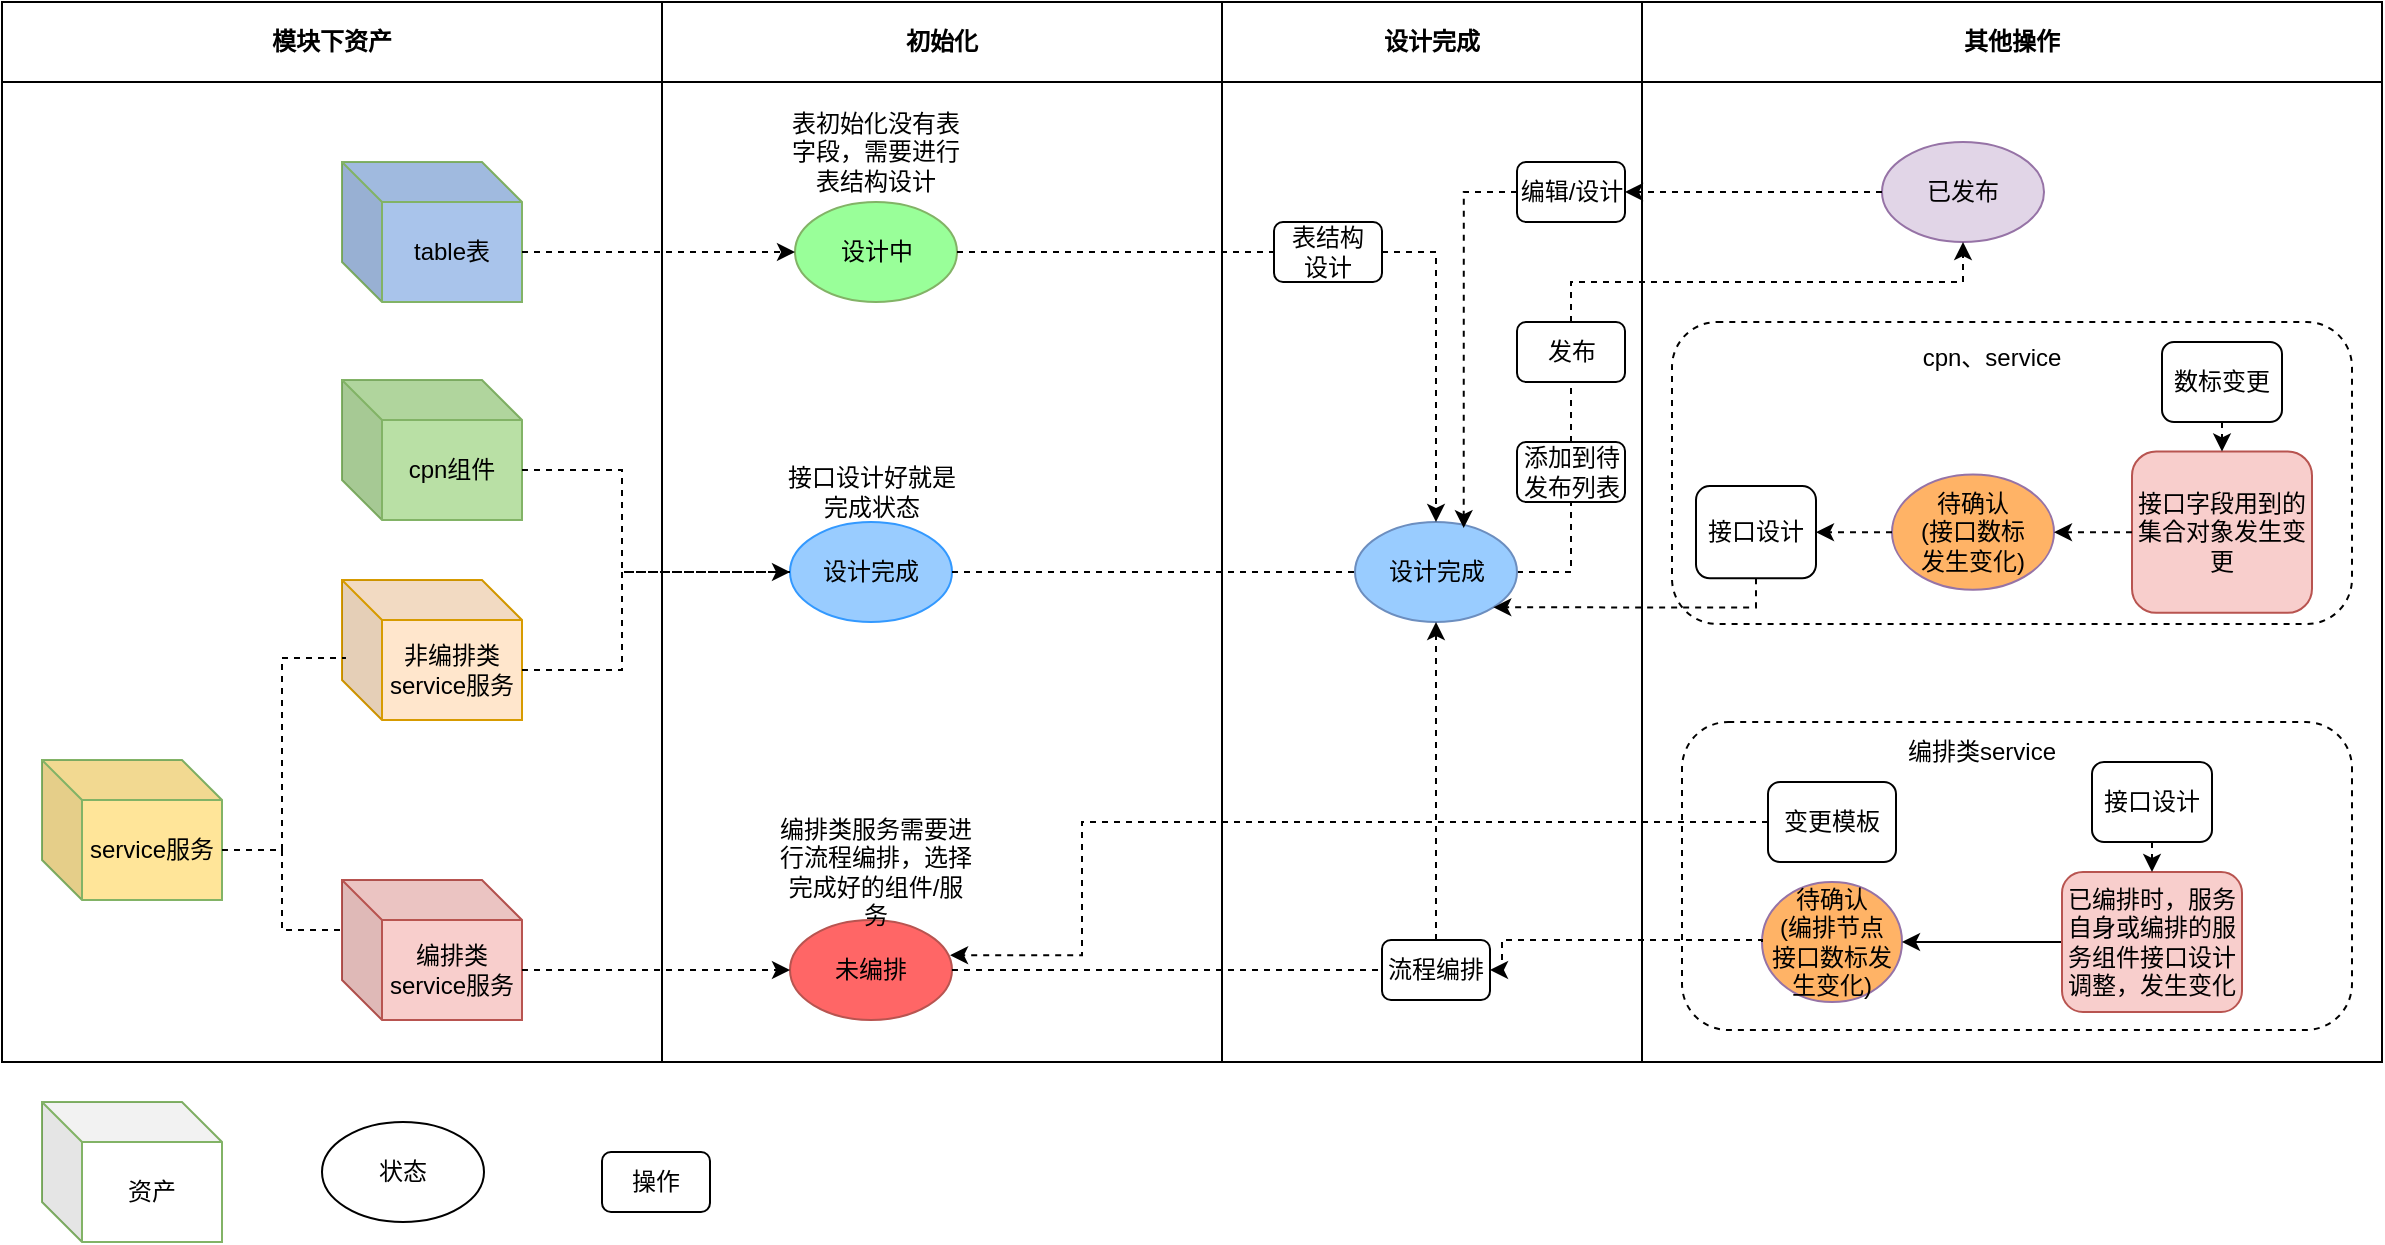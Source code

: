 <mxfile version="24.7.6">
  <diagram name="第 1 页" id="Ee6zAGyiRHo_Zq3x_8Np">
    <mxGraphModel dx="1789" dy="1011" grid="1" gridSize="10" guides="1" tooltips="1" connect="1" arrows="1" fold="1" page="1" pageScale="1" pageWidth="827" pageHeight="1169" math="0" shadow="0">
      <root>
        <mxCell id="0" />
        <mxCell id="1" parent="0" />
        <mxCell id="ZE998qbr8q_YgZso3SKQ-7" value="初始化" style="swimlane;whiteSpace=wrap;html=1;startSize=40;" vertex="1" parent="1">
          <mxGeometry x="340" y="10" width="280" height="530" as="geometry" />
        </mxCell>
        <mxCell id="ZE998qbr8q_YgZso3SKQ-22" value="设计完成" style="ellipse;whiteSpace=wrap;html=1;fillColor=#99CCFF;strokeColor=#3399FF;" vertex="1" parent="ZE998qbr8q_YgZso3SKQ-7">
          <mxGeometry x="64" y="260" width="81" height="50" as="geometry" />
        </mxCell>
        <mxCell id="ZE998qbr8q_YgZso3SKQ-36" value="接口设计好就是完成状态" style="text;strokeColor=none;align=center;fillColor=none;html=1;verticalAlign=middle;whiteSpace=wrap;rounded=0;" vertex="1" parent="ZE998qbr8q_YgZso3SKQ-7">
          <mxGeometry x="61.5" y="230" width="86" height="30" as="geometry" />
        </mxCell>
        <mxCell id="ZE998qbr8q_YgZso3SKQ-48" value="未编排" style="ellipse;whiteSpace=wrap;html=1;fillColor=#FF6666;strokeColor=#b85450;" vertex="1" parent="ZE998qbr8q_YgZso3SKQ-7">
          <mxGeometry x="64" y="459" width="81" height="50" as="geometry" />
        </mxCell>
        <mxCell id="ZE998qbr8q_YgZso3SKQ-54" value="编排类服务需要进行流程编排，选择完成好的组件/服务" style="text;strokeColor=none;align=center;fillColor=none;html=1;verticalAlign=middle;whiteSpace=wrap;rounded=0;" vertex="1" parent="ZE998qbr8q_YgZso3SKQ-7">
          <mxGeometry x="57" y="410" width="100" height="49" as="geometry" />
        </mxCell>
        <mxCell id="ZE998qbr8q_YgZso3SKQ-56" value="设计中" style="ellipse;whiteSpace=wrap;html=1;fillColor=#99FF99;strokeColor=#82b366;" vertex="1" parent="ZE998qbr8q_YgZso3SKQ-7">
          <mxGeometry x="66.5" y="100" width="81" height="50" as="geometry" />
        </mxCell>
        <mxCell id="ZE998qbr8q_YgZso3SKQ-57" value="表初始化没有表字段，需要进行表结构设计" style="text;strokeColor=none;align=center;fillColor=none;html=1;verticalAlign=middle;whiteSpace=wrap;rounded=0;" vertex="1" parent="ZE998qbr8q_YgZso3SKQ-7">
          <mxGeometry x="64" y="60" width="86" height="30" as="geometry" />
        </mxCell>
        <mxCell id="ZE998qbr8q_YgZso3SKQ-6" value="模块下资产" style="swimlane;whiteSpace=wrap;html=1;startSize=40;" vertex="1" parent="1">
          <mxGeometry x="10" y="10" width="330" height="530" as="geometry" />
        </mxCell>
        <mxCell id="ZE998qbr8q_YgZso3SKQ-14" value="service服务" style="shape=cube;whiteSpace=wrap;html=1;boundedLbl=1;backgroundOutline=1;darkOpacity=0.05;darkOpacity2=0.1;fillColor=#FFE599;strokeColor=#82b366;" vertex="1" parent="ZE998qbr8q_YgZso3SKQ-6">
          <mxGeometry x="20" y="379" width="90" height="70" as="geometry" />
        </mxCell>
        <mxCell id="ZE998qbr8q_YgZso3SKQ-24" value="cpn组件" style="shape=cube;whiteSpace=wrap;html=1;boundedLbl=1;backgroundOutline=1;darkOpacity=0.05;darkOpacity2=0.1;fillColor=#B9E0A5;strokeColor=#82b366;" vertex="1" parent="ZE998qbr8q_YgZso3SKQ-6">
          <mxGeometry x="170" y="189" width="90" height="70" as="geometry" />
        </mxCell>
        <mxCell id="ZE998qbr8q_YgZso3SKQ-25" value="非编排类&lt;div&gt;service服务&lt;/div&gt;" style="shape=cube;whiteSpace=wrap;html=1;boundedLbl=1;backgroundOutline=1;darkOpacity=0.05;darkOpacity2=0.1;fillColor=#ffe6cc;strokeColor=#d79b00;" vertex="1" parent="ZE998qbr8q_YgZso3SKQ-6">
          <mxGeometry x="170" y="289" width="90" height="70" as="geometry" />
        </mxCell>
        <mxCell id="ZE998qbr8q_YgZso3SKQ-26" value="编排类&lt;div&gt;service服务&lt;/div&gt;" style="shape=cube;whiteSpace=wrap;html=1;boundedLbl=1;backgroundOutline=1;darkOpacity=0.05;darkOpacity2=0.1;fillColor=#f8cecc;strokeColor=#b85450;" vertex="1" parent="ZE998qbr8q_YgZso3SKQ-6">
          <mxGeometry x="170" y="439" width="90" height="70" as="geometry" />
        </mxCell>
        <mxCell id="ZE998qbr8q_YgZso3SKQ-27" value="table表" style="shape=cube;whiteSpace=wrap;html=1;boundedLbl=1;backgroundOutline=1;darkOpacity=0.05;darkOpacity2=0.1;fillColor=#A9C4EB;strokeColor=#82b366;" vertex="1" parent="ZE998qbr8q_YgZso3SKQ-6">
          <mxGeometry x="170" y="80" width="90" height="70" as="geometry" />
        </mxCell>
        <mxCell id="ZE998qbr8q_YgZso3SKQ-28" style="edgeStyle=orthogonalEdgeStyle;rounded=0;orthogonalLoop=1;jettySize=auto;html=1;exitX=0;exitY=0;exitDx=90;exitDy=45;exitPerimeter=0;entryX=0.022;entryY=0.557;entryDx=0;entryDy=0;entryPerimeter=0;dashed=1;endArrow=none;endFill=0;" edge="1" parent="ZE998qbr8q_YgZso3SKQ-6" source="ZE998qbr8q_YgZso3SKQ-14" target="ZE998qbr8q_YgZso3SKQ-25">
          <mxGeometry relative="1" as="geometry">
            <Array as="points">
              <mxPoint x="140" y="424" />
              <mxPoint x="140" y="328" />
            </Array>
          </mxGeometry>
        </mxCell>
        <mxCell id="ZE998qbr8q_YgZso3SKQ-29" style="edgeStyle=orthogonalEdgeStyle;rounded=0;orthogonalLoop=1;jettySize=auto;html=1;exitX=0;exitY=0;exitDx=90;exitDy=45;exitPerimeter=0;entryX=0;entryY=0;entryDx=0;entryDy=25;entryPerimeter=0;dashed=1;endArrow=none;endFill=0;" edge="1" parent="ZE998qbr8q_YgZso3SKQ-6" source="ZE998qbr8q_YgZso3SKQ-14" target="ZE998qbr8q_YgZso3SKQ-26">
          <mxGeometry relative="1" as="geometry" />
        </mxCell>
        <mxCell id="ZE998qbr8q_YgZso3SKQ-37" value="设计完成" style="swimlane;whiteSpace=wrap;html=1;startSize=40;" vertex="1" parent="1">
          <mxGeometry x="620" y="10" width="210" height="530" as="geometry" />
        </mxCell>
        <mxCell id="ZE998qbr8q_YgZso3SKQ-85" style="edgeStyle=orthogonalEdgeStyle;rounded=0;orthogonalLoop=1;jettySize=auto;html=1;exitX=1;exitY=0.5;exitDx=0;exitDy=0;entryX=0.5;entryY=1;entryDx=0;entryDy=0;dashed=1;endArrow=none;endFill=0;" edge="1" parent="ZE998qbr8q_YgZso3SKQ-37" source="ZE998qbr8q_YgZso3SKQ-38" target="ZE998qbr8q_YgZso3SKQ-84">
          <mxGeometry relative="1" as="geometry" />
        </mxCell>
        <mxCell id="ZE998qbr8q_YgZso3SKQ-38" value="设计完成" style="ellipse;whiteSpace=wrap;html=1;fillColor=#99CCFF;strokeColor=#6c8ebf;" vertex="1" parent="ZE998qbr8q_YgZso3SKQ-37">
          <mxGeometry x="66.5" y="260" width="81" height="50" as="geometry" />
        </mxCell>
        <mxCell id="ZE998qbr8q_YgZso3SKQ-68" style="edgeStyle=orthogonalEdgeStyle;rounded=0;orthogonalLoop=1;jettySize=auto;html=1;exitX=1;exitY=0.5;exitDx=0;exitDy=0;entryX=0.5;entryY=0;entryDx=0;entryDy=0;dashed=1;" edge="1" parent="ZE998qbr8q_YgZso3SKQ-37" source="ZE998qbr8q_YgZso3SKQ-66" target="ZE998qbr8q_YgZso3SKQ-38">
          <mxGeometry relative="1" as="geometry" />
        </mxCell>
        <mxCell id="ZE998qbr8q_YgZso3SKQ-66" value="表结构&lt;div&gt;设计&lt;/div&gt;" style="rounded=1;whiteSpace=wrap;html=1;" vertex="1" parent="ZE998qbr8q_YgZso3SKQ-37">
          <mxGeometry x="26" y="110" width="54" height="30" as="geometry" />
        </mxCell>
        <mxCell id="ZE998qbr8q_YgZso3SKQ-87" style="edgeStyle=orthogonalEdgeStyle;rounded=0;orthogonalLoop=1;jettySize=auto;html=1;exitX=0.5;exitY=0;exitDx=0;exitDy=0;entryX=0.5;entryY=1;entryDx=0;entryDy=0;dashed=1;endArrow=none;endFill=0;" edge="1" parent="ZE998qbr8q_YgZso3SKQ-37" source="ZE998qbr8q_YgZso3SKQ-84" target="ZE998qbr8q_YgZso3SKQ-86">
          <mxGeometry relative="1" as="geometry" />
        </mxCell>
        <mxCell id="ZE998qbr8q_YgZso3SKQ-84" value="添加到待发布列表" style="rounded=1;whiteSpace=wrap;html=1;" vertex="1" parent="ZE998qbr8q_YgZso3SKQ-37">
          <mxGeometry x="147.5" y="220" width="54" height="30" as="geometry" />
        </mxCell>
        <mxCell id="ZE998qbr8q_YgZso3SKQ-86" value="发布" style="rounded=1;whiteSpace=wrap;html=1;" vertex="1" parent="ZE998qbr8q_YgZso3SKQ-37">
          <mxGeometry x="147.5" y="160" width="54" height="30" as="geometry" />
        </mxCell>
        <mxCell id="ZE998qbr8q_YgZso3SKQ-106" style="edgeStyle=orthogonalEdgeStyle;rounded=0;orthogonalLoop=1;jettySize=auto;html=1;exitX=0.5;exitY=0;exitDx=0;exitDy=0;entryX=0.5;entryY=1;entryDx=0;entryDy=0;dashed=1;" edge="1" parent="ZE998qbr8q_YgZso3SKQ-37" source="ZE998qbr8q_YgZso3SKQ-62" target="ZE998qbr8q_YgZso3SKQ-38">
          <mxGeometry relative="1" as="geometry" />
        </mxCell>
        <mxCell id="ZE998qbr8q_YgZso3SKQ-62" value="流程编排" style="rounded=1;whiteSpace=wrap;html=1;fillColor=#FFFFFF;strokeColor=#000000;" vertex="1" parent="ZE998qbr8q_YgZso3SKQ-37">
          <mxGeometry x="80" y="469" width="54" height="30" as="geometry" />
        </mxCell>
        <mxCell id="ZE998qbr8q_YgZso3SKQ-145" value="编辑/设计" style="rounded=1;whiteSpace=wrap;html=1;" vertex="1" parent="ZE998qbr8q_YgZso3SKQ-37">
          <mxGeometry x="147.5" y="80" width="54" height="30" as="geometry" />
        </mxCell>
        <mxCell id="ZE998qbr8q_YgZso3SKQ-147" style="edgeStyle=orthogonalEdgeStyle;rounded=0;orthogonalLoop=1;jettySize=auto;html=1;exitX=0;exitY=0.5;exitDx=0;exitDy=0;entryX=0.671;entryY=0.061;entryDx=0;entryDy=0;entryPerimeter=0;dashed=1;" edge="1" parent="ZE998qbr8q_YgZso3SKQ-37" source="ZE998qbr8q_YgZso3SKQ-145" target="ZE998qbr8q_YgZso3SKQ-38">
          <mxGeometry relative="1" as="geometry" />
        </mxCell>
        <mxCell id="ZE998qbr8q_YgZso3SKQ-50" style="edgeStyle=orthogonalEdgeStyle;rounded=0;orthogonalLoop=1;jettySize=auto;html=1;exitX=0;exitY=0;exitDx=90;exitDy=45;exitPerimeter=0;entryX=0;entryY=0.5;entryDx=0;entryDy=0;dashed=1;endArrow=classic;endFill=1;" edge="1" parent="1" source="ZE998qbr8q_YgZso3SKQ-26" target="ZE998qbr8q_YgZso3SKQ-48">
          <mxGeometry relative="1" as="geometry">
            <Array as="points">
              <mxPoint x="404" y="494" />
            </Array>
          </mxGeometry>
        </mxCell>
        <mxCell id="ZE998qbr8q_YgZso3SKQ-46" style="edgeStyle=orthogonalEdgeStyle;rounded=0;orthogonalLoop=1;jettySize=auto;html=1;exitX=0;exitY=0;exitDx=90;exitDy=45;exitPerimeter=0;endArrow=classic;endFill=1;dashed=1;entryX=0;entryY=0.5;entryDx=0;entryDy=0;" edge="1" parent="1" source="ZE998qbr8q_YgZso3SKQ-24" target="ZE998qbr8q_YgZso3SKQ-22">
          <mxGeometry relative="1" as="geometry">
            <mxPoint x="400" y="244" as="targetPoint" />
            <Array as="points">
              <mxPoint x="320" y="244" />
              <mxPoint x="320" y="295" />
            </Array>
          </mxGeometry>
        </mxCell>
        <mxCell id="ZE998qbr8q_YgZso3SKQ-44" style="edgeStyle=orthogonalEdgeStyle;rounded=0;orthogonalLoop=1;jettySize=auto;html=1;exitX=0;exitY=0;exitDx=90;exitDy=45;exitPerimeter=0;dashed=1;endArrow=none;endFill=0;entryX=0;entryY=0.5;entryDx=0;entryDy=0;" edge="1" parent="1" source="ZE998qbr8q_YgZso3SKQ-25" target="ZE998qbr8q_YgZso3SKQ-22">
          <mxGeometry relative="1" as="geometry">
            <mxPoint x="330" y="240" as="targetPoint" />
            <Array as="points">
              <mxPoint x="320" y="344" />
              <mxPoint x="320" y="295" />
            </Array>
          </mxGeometry>
        </mxCell>
        <mxCell id="ZE998qbr8q_YgZso3SKQ-59" style="edgeStyle=orthogonalEdgeStyle;rounded=0;orthogonalLoop=1;jettySize=auto;html=1;exitX=0;exitY=0;exitDx=90;exitDy=45;exitPerimeter=0;dashed=1;" edge="1" parent="1" source="ZE998qbr8q_YgZso3SKQ-27" target="ZE998qbr8q_YgZso3SKQ-56">
          <mxGeometry relative="1" as="geometry" />
        </mxCell>
        <mxCell id="ZE998qbr8q_YgZso3SKQ-61" style="edgeStyle=orthogonalEdgeStyle;rounded=0;orthogonalLoop=1;jettySize=auto;html=1;exitX=1;exitY=0.5;exitDx=0;exitDy=0;entryX=0;entryY=0.5;entryDx=0;entryDy=0;endArrow=none;endFill=0;dashed=1;" edge="1" parent="1" source="ZE998qbr8q_YgZso3SKQ-22" target="ZE998qbr8q_YgZso3SKQ-38">
          <mxGeometry relative="1" as="geometry" />
        </mxCell>
        <mxCell id="ZE998qbr8q_YgZso3SKQ-67" style="edgeStyle=orthogonalEdgeStyle;rounded=0;orthogonalLoop=1;jettySize=auto;html=1;exitX=1;exitY=0.5;exitDx=0;exitDy=0;endArrow=none;endFill=0;dashed=1;" edge="1" parent="1" source="ZE998qbr8q_YgZso3SKQ-56" target="ZE998qbr8q_YgZso3SKQ-66">
          <mxGeometry relative="1" as="geometry" />
        </mxCell>
        <mxCell id="ZE998qbr8q_YgZso3SKQ-69" value="其他操作" style="swimlane;whiteSpace=wrap;html=1;startSize=40;" vertex="1" parent="1">
          <mxGeometry x="830" y="10" width="370" height="530" as="geometry" />
        </mxCell>
        <mxCell id="ZE998qbr8q_YgZso3SKQ-112" value="" style="rounded=1;whiteSpace=wrap;html=1;dashed=1;" vertex="1" parent="ZE998qbr8q_YgZso3SKQ-69">
          <mxGeometry x="20" y="360" width="335" height="154" as="geometry" />
        </mxCell>
        <mxCell id="ZE998qbr8q_YgZso3SKQ-70" value="已发布" style="ellipse;whiteSpace=wrap;html=1;fillColor=#e1d5e7;strokeColor=#9673a6;" vertex="1" parent="ZE998qbr8q_YgZso3SKQ-69">
          <mxGeometry x="120" y="70" width="81" height="50" as="geometry" />
        </mxCell>
        <mxCell id="ZE998qbr8q_YgZso3SKQ-107" value="待确认&lt;div&gt;(编排节点&lt;/div&gt;&lt;div&gt;接口数标发生变化)&lt;/div&gt;" style="ellipse;whiteSpace=wrap;html=1;fillColor=#FFB366;strokeColor=#9673a6;" vertex="1" parent="ZE998qbr8q_YgZso3SKQ-69">
          <mxGeometry x="60" y="440" width="70" height="60" as="geometry" />
        </mxCell>
        <mxCell id="ZE998qbr8q_YgZso3SKQ-126" style="edgeStyle=orthogonalEdgeStyle;rounded=0;orthogonalLoop=1;jettySize=auto;html=1;exitX=0;exitY=0.5;exitDx=0;exitDy=0;entryX=1;entryY=0.5;entryDx=0;entryDy=0;" edge="1" parent="ZE998qbr8q_YgZso3SKQ-69" source="ZE998qbr8q_YgZso3SKQ-108" target="ZE998qbr8q_YgZso3SKQ-107">
          <mxGeometry relative="1" as="geometry" />
        </mxCell>
        <mxCell id="ZE998qbr8q_YgZso3SKQ-108" value="已编排时，服务自身或编排的服务组件接口设计调整，发生变化" style="rounded=1;whiteSpace=wrap;html=1;fillColor=#f8cecc;strokeColor=#b85450;" vertex="1" parent="ZE998qbr8q_YgZso3SKQ-69">
          <mxGeometry x="210" y="435" width="90" height="70" as="geometry" />
        </mxCell>
        <mxCell id="ZE998qbr8q_YgZso3SKQ-120" value="编排类service" style="text;strokeColor=none;align=center;fillColor=none;html=1;verticalAlign=middle;whiteSpace=wrap;rounded=0;" vertex="1" parent="ZE998qbr8q_YgZso3SKQ-69">
          <mxGeometry x="120" y="360" width="100" height="30" as="geometry" />
        </mxCell>
        <mxCell id="ZE998qbr8q_YgZso3SKQ-122" value="" style="group;fillColor=#FFFFFF;" vertex="1" connectable="0" parent="ZE998qbr8q_YgZso3SKQ-69">
          <mxGeometry x="15" y="160" width="340" height="151" as="geometry" />
        </mxCell>
        <mxCell id="ZE998qbr8q_YgZso3SKQ-109" value="" style="rounded=1;whiteSpace=wrap;html=1;dashed=1;" vertex="1" parent="ZE998qbr8q_YgZso3SKQ-122">
          <mxGeometry width="340" height="151" as="geometry" />
        </mxCell>
        <mxCell id="ZE998qbr8q_YgZso3SKQ-94" value="待确认&lt;div&gt;(接口数标&lt;/div&gt;&lt;div&gt;发生变化)&lt;/div&gt;" style="ellipse;whiteSpace=wrap;html=1;fillColor=#FFB366;strokeColor=#9673a6;" vertex="1" parent="ZE998qbr8q_YgZso3SKQ-122">
          <mxGeometry x="110" y="76.26" width="81" height="57.634" as="geometry" />
        </mxCell>
        <mxCell id="ZE998qbr8q_YgZso3SKQ-96" value="接口字段用到的集合对象发生变更" style="rounded=1;whiteSpace=wrap;html=1;fillColor=#f8cecc;strokeColor=#b85450;" vertex="1" parent="ZE998qbr8q_YgZso3SKQ-122">
          <mxGeometry x="230" y="64.733" width="90" height="80.687" as="geometry" />
        </mxCell>
        <mxCell id="ZE998qbr8q_YgZso3SKQ-98" value="接口设计" style="rounded=1;whiteSpace=wrap;html=1;fillColor=#FFFFFF;strokeColor=#000000;" vertex="1" parent="ZE998qbr8q_YgZso3SKQ-122">
          <mxGeometry x="12" y="82.023" width="60" height="46.107" as="geometry" />
        </mxCell>
        <mxCell id="ZE998qbr8q_YgZso3SKQ-110" value="cpn、service" style="text;strokeColor=none;align=center;fillColor=none;html=1;verticalAlign=middle;whiteSpace=wrap;rounded=0;" vertex="1" parent="ZE998qbr8q_YgZso3SKQ-122">
          <mxGeometry x="110" y="1.153" width="100" height="34.58" as="geometry" />
        </mxCell>
        <mxCell id="ZE998qbr8q_YgZso3SKQ-102" style="edgeStyle=orthogonalEdgeStyle;rounded=0;orthogonalLoop=1;jettySize=auto;html=1;exitX=0;exitY=0.5;exitDx=0;exitDy=0;entryX=1;entryY=0.5;entryDx=0;entryDy=0;dashed=1;" edge="1" parent="ZE998qbr8q_YgZso3SKQ-122" source="ZE998qbr8q_YgZso3SKQ-96" target="ZE998qbr8q_YgZso3SKQ-94">
          <mxGeometry relative="1" as="geometry" />
        </mxCell>
        <mxCell id="ZE998qbr8q_YgZso3SKQ-104" style="edgeStyle=orthogonalEdgeStyle;rounded=0;orthogonalLoop=1;jettySize=auto;html=1;exitX=0;exitY=0.5;exitDx=0;exitDy=0;entryX=1;entryY=0.5;entryDx=0;entryDy=0;dashed=1;" edge="1" parent="ZE998qbr8q_YgZso3SKQ-122" source="ZE998qbr8q_YgZso3SKQ-94" target="ZE998qbr8q_YgZso3SKQ-98">
          <mxGeometry relative="1" as="geometry" />
        </mxCell>
        <mxCell id="ZE998qbr8q_YgZso3SKQ-128" style="edgeStyle=orthogonalEdgeStyle;rounded=0;orthogonalLoop=1;jettySize=auto;html=1;exitX=0.5;exitY=1;exitDx=0;exitDy=0;entryX=0.5;entryY=0;entryDx=0;entryDy=0;dashed=1;" edge="1" parent="ZE998qbr8q_YgZso3SKQ-122" source="ZE998qbr8q_YgZso3SKQ-127" target="ZE998qbr8q_YgZso3SKQ-96">
          <mxGeometry relative="1" as="geometry" />
        </mxCell>
        <mxCell id="ZE998qbr8q_YgZso3SKQ-127" value="数标变更" style="rounded=1;whiteSpace=wrap;html=1;fillColor=#FFFFFF;strokeColor=#000000;" vertex="1" parent="ZE998qbr8q_YgZso3SKQ-122">
          <mxGeometry x="245" y="10" width="60" height="40" as="geometry" />
        </mxCell>
        <mxCell id="ZE998qbr8q_YgZso3SKQ-90" value="变更模板" style="rounded=1;whiteSpace=wrap;html=1;fillColor=#FFFFFF;strokeColor=#000000;" vertex="1" parent="ZE998qbr8q_YgZso3SKQ-69">
          <mxGeometry x="63" y="390" width="64" height="40" as="geometry" />
        </mxCell>
        <mxCell id="ZE998qbr8q_YgZso3SKQ-140" style="edgeStyle=orthogonalEdgeStyle;rounded=0;orthogonalLoop=1;jettySize=auto;html=1;exitX=0.5;exitY=1;exitDx=0;exitDy=0;entryX=0.5;entryY=0;entryDx=0;entryDy=0;dashed=1;" edge="1" parent="ZE998qbr8q_YgZso3SKQ-69" source="ZE998qbr8q_YgZso3SKQ-139" target="ZE998qbr8q_YgZso3SKQ-108">
          <mxGeometry relative="1" as="geometry" />
        </mxCell>
        <mxCell id="ZE998qbr8q_YgZso3SKQ-139" value="接口设计" style="rounded=1;whiteSpace=wrap;html=1;fillColor=#FFFFFF;strokeColor=#000000;" vertex="1" parent="ZE998qbr8q_YgZso3SKQ-69">
          <mxGeometry x="225" y="380" width="60" height="40" as="geometry" />
        </mxCell>
        <mxCell id="ZE998qbr8q_YgZso3SKQ-63" style="edgeStyle=orthogonalEdgeStyle;rounded=0;orthogonalLoop=1;jettySize=auto;html=1;exitX=1;exitY=0.5;exitDx=0;exitDy=0;dashed=1;endArrow=none;endFill=0;" edge="1" parent="1" source="ZE998qbr8q_YgZso3SKQ-48" target="ZE998qbr8q_YgZso3SKQ-62">
          <mxGeometry relative="1" as="geometry" />
        </mxCell>
        <mxCell id="ZE998qbr8q_YgZso3SKQ-119" style="edgeStyle=orthogonalEdgeStyle;rounded=0;orthogonalLoop=1;jettySize=auto;html=1;exitX=0;exitY=0.5;exitDx=0;exitDy=0;entryX=1;entryY=0.5;entryDx=0;entryDy=0;dashed=1;" edge="1" parent="1" source="ZE998qbr8q_YgZso3SKQ-107" target="ZE998qbr8q_YgZso3SKQ-62">
          <mxGeometry relative="1" as="geometry">
            <Array as="points">
              <mxPoint x="760" y="479" />
              <mxPoint x="760" y="494" />
            </Array>
          </mxGeometry>
        </mxCell>
        <mxCell id="ZE998qbr8q_YgZso3SKQ-121" style="edgeStyle=orthogonalEdgeStyle;rounded=0;orthogonalLoop=1;jettySize=auto;html=1;exitX=0.5;exitY=0;exitDx=0;exitDy=0;entryX=0.5;entryY=1;entryDx=0;entryDy=0;dashed=1;" edge="1" parent="1" source="ZE998qbr8q_YgZso3SKQ-86" target="ZE998qbr8q_YgZso3SKQ-70">
          <mxGeometry relative="1" as="geometry" />
        </mxCell>
        <mxCell id="ZE998qbr8q_YgZso3SKQ-123" style="edgeStyle=orthogonalEdgeStyle;rounded=0;orthogonalLoop=1;jettySize=auto;html=1;exitX=0.5;exitY=1;exitDx=0;exitDy=0;entryX=1;entryY=1;entryDx=0;entryDy=0;dashed=1;" edge="1" parent="1" source="ZE998qbr8q_YgZso3SKQ-98" target="ZE998qbr8q_YgZso3SKQ-38">
          <mxGeometry relative="1" as="geometry">
            <Array as="points">
              <mxPoint x="887" y="313" />
            </Array>
          </mxGeometry>
        </mxCell>
        <mxCell id="ZE998qbr8q_YgZso3SKQ-125" style="edgeStyle=orthogonalEdgeStyle;rounded=0;orthogonalLoop=1;jettySize=auto;html=1;entryX=0.988;entryY=0.352;entryDx=0;entryDy=0;entryPerimeter=0;dashed=1;" edge="1" parent="1" source="ZE998qbr8q_YgZso3SKQ-90" target="ZE998qbr8q_YgZso3SKQ-48">
          <mxGeometry relative="1" as="geometry">
            <Array as="points">
              <mxPoint x="550" y="420" />
              <mxPoint x="550" y="487" />
            </Array>
          </mxGeometry>
        </mxCell>
        <mxCell id="ZE998qbr8q_YgZso3SKQ-141" value="资产" style="shape=cube;whiteSpace=wrap;html=1;boundedLbl=1;backgroundOutline=1;darkOpacity=0.05;darkOpacity2=0.1;fillColor=#FFFFFF;strokeColor=#82b366;" vertex="1" parent="1">
          <mxGeometry x="30" y="560" width="90" height="70" as="geometry" />
        </mxCell>
        <mxCell id="ZE998qbr8q_YgZso3SKQ-142" value="状态" style="ellipse;whiteSpace=wrap;html=1;fillColor=#FFFFFF;strokeColor=#000000;" vertex="1" parent="1">
          <mxGeometry x="170" y="570" width="81" height="50" as="geometry" />
        </mxCell>
        <mxCell id="ZE998qbr8q_YgZso3SKQ-143" value="操作" style="rounded=1;whiteSpace=wrap;html=1;fillColor=#FFFFFF;strokeColor=#000000;" vertex="1" parent="1">
          <mxGeometry x="310" y="585" width="54" height="30" as="geometry" />
        </mxCell>
        <mxCell id="ZE998qbr8q_YgZso3SKQ-146" style="edgeStyle=orthogonalEdgeStyle;rounded=0;orthogonalLoop=1;jettySize=auto;html=1;exitX=0;exitY=0.5;exitDx=0;exitDy=0;dashed=1;" edge="1" parent="1" source="ZE998qbr8q_YgZso3SKQ-70" target="ZE998qbr8q_YgZso3SKQ-145">
          <mxGeometry relative="1" as="geometry" />
        </mxCell>
      </root>
    </mxGraphModel>
  </diagram>
</mxfile>
